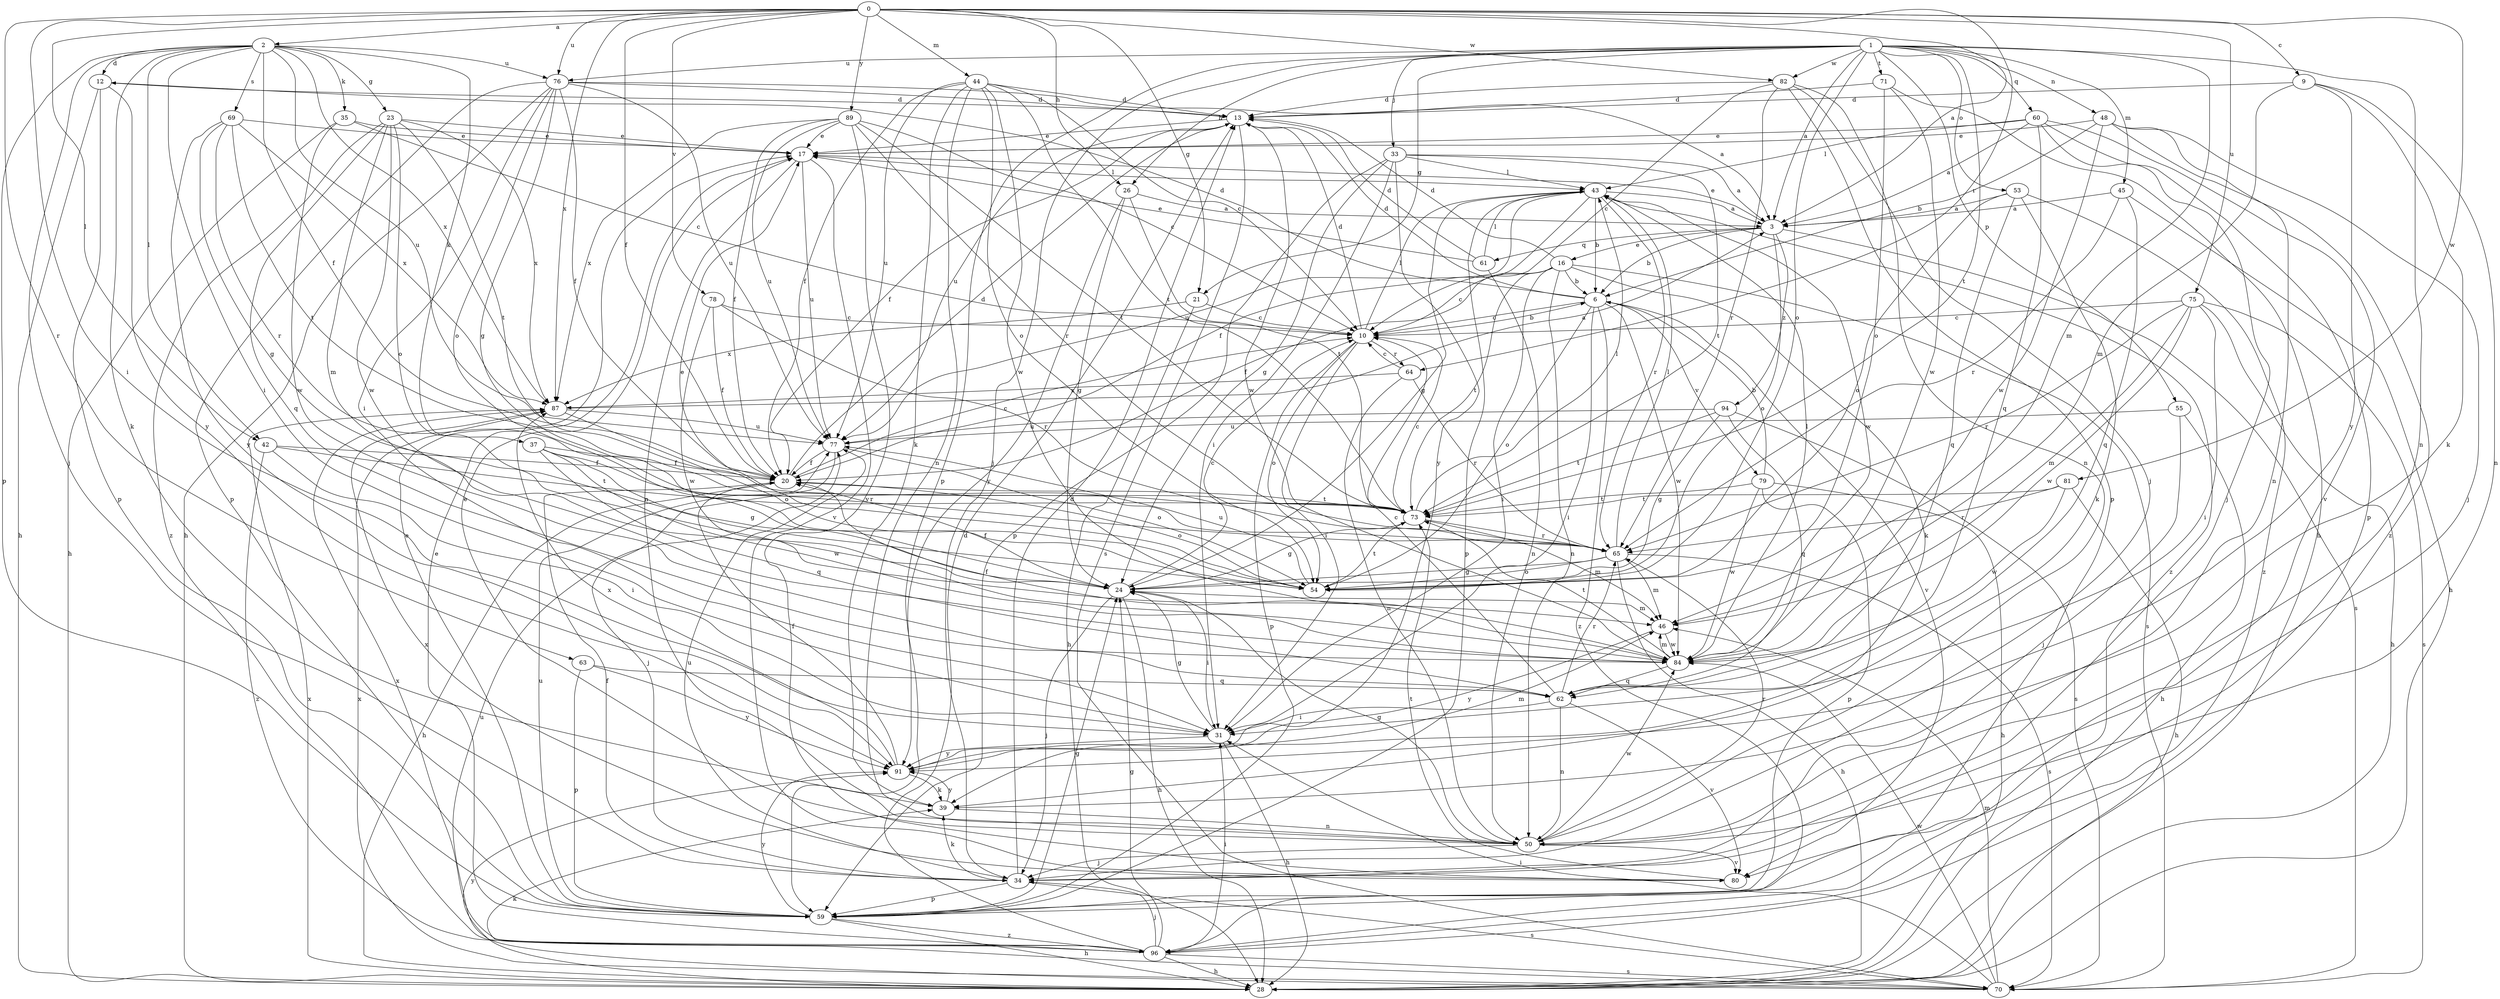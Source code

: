 strict digraph  {
0;
1;
2;
3;
6;
9;
10;
12;
13;
16;
17;
20;
21;
23;
24;
26;
28;
31;
33;
34;
35;
37;
39;
42;
43;
44;
45;
46;
48;
50;
53;
54;
55;
59;
60;
61;
62;
63;
64;
65;
69;
70;
71;
73;
75;
76;
77;
78;
79;
80;
81;
82;
84;
87;
89;
91;
94;
96;
0 -> 2  [label=a];
0 -> 3  [label=a];
0 -> 9  [label=c];
0 -> 20  [label=f];
0 -> 21  [label=g];
0 -> 26  [label=h];
0 -> 31  [label=i];
0 -> 42  [label=l];
0 -> 44  [label=m];
0 -> 63  [label=r];
0 -> 64  [label=r];
0 -> 75  [label=u];
0 -> 76  [label=u];
0 -> 78  [label=v];
0 -> 81  [label=w];
0 -> 82  [label=w];
0 -> 87  [label=x];
0 -> 89  [label=y];
1 -> 3  [label=a];
1 -> 21  [label=g];
1 -> 26  [label=h];
1 -> 33  [label=j];
1 -> 34  [label=j];
1 -> 45  [label=m];
1 -> 46  [label=m];
1 -> 48  [label=n];
1 -> 50  [label=n];
1 -> 53  [label=o];
1 -> 54  [label=o];
1 -> 55  [label=p];
1 -> 59  [label=p];
1 -> 60  [label=q];
1 -> 71  [label=t];
1 -> 73  [label=t];
1 -> 76  [label=u];
1 -> 82  [label=w];
2 -> 12  [label=d];
2 -> 20  [label=f];
2 -> 23  [label=g];
2 -> 31  [label=i];
2 -> 34  [label=j];
2 -> 35  [label=k];
2 -> 37  [label=k];
2 -> 39  [label=k];
2 -> 42  [label=l];
2 -> 59  [label=p];
2 -> 69  [label=s];
2 -> 76  [label=u];
2 -> 77  [label=u];
2 -> 87  [label=x];
3 -> 6  [label=b];
3 -> 16  [label=e];
3 -> 17  [label=e];
3 -> 54  [label=o];
3 -> 61  [label=q];
3 -> 70  [label=s];
3 -> 94  [label=z];
6 -> 10  [label=c];
6 -> 12  [label=d];
6 -> 13  [label=d];
6 -> 31  [label=i];
6 -> 54  [label=o];
6 -> 79  [label=v];
6 -> 80  [label=v];
6 -> 84  [label=w];
6 -> 96  [label=z];
9 -> 13  [label=d];
9 -> 39  [label=k];
9 -> 46  [label=m];
9 -> 50  [label=n];
9 -> 91  [label=y];
10 -> 6  [label=b];
10 -> 13  [label=d];
10 -> 31  [label=i];
10 -> 43  [label=l];
10 -> 54  [label=o];
10 -> 59  [label=p];
10 -> 64  [label=r];
12 -> 13  [label=d];
12 -> 28  [label=h];
12 -> 59  [label=p];
12 -> 91  [label=y];
13 -> 17  [label=e];
13 -> 20  [label=f];
13 -> 70  [label=s];
13 -> 77  [label=u];
13 -> 84  [label=w];
16 -> 6  [label=b];
16 -> 10  [label=c];
16 -> 13  [label=d];
16 -> 20  [label=f];
16 -> 31  [label=i];
16 -> 39  [label=k];
16 -> 50  [label=n];
16 -> 70  [label=s];
16 -> 73  [label=t];
17 -> 43  [label=l];
17 -> 50  [label=n];
17 -> 77  [label=u];
17 -> 80  [label=v];
20 -> 10  [label=c];
20 -> 13  [label=d];
20 -> 28  [label=h];
20 -> 54  [label=o];
20 -> 73  [label=t];
21 -> 10  [label=c];
21 -> 28  [label=h];
21 -> 87  [label=x];
23 -> 17  [label=e];
23 -> 46  [label=m];
23 -> 54  [label=o];
23 -> 62  [label=q];
23 -> 73  [label=t];
23 -> 84  [label=w];
23 -> 87  [label=x];
23 -> 96  [label=z];
24 -> 10  [label=c];
24 -> 20  [label=f];
24 -> 28  [label=h];
24 -> 31  [label=i];
24 -> 34  [label=j];
24 -> 46  [label=m];
26 -> 3  [label=a];
26 -> 24  [label=g];
26 -> 73  [label=t];
26 -> 91  [label=y];
28 -> 87  [label=x];
28 -> 91  [label=y];
31 -> 24  [label=g];
31 -> 28  [label=h];
31 -> 91  [label=y];
33 -> 3  [label=a];
33 -> 24  [label=g];
33 -> 31  [label=i];
33 -> 43  [label=l];
33 -> 59  [label=p];
33 -> 73  [label=t];
33 -> 91  [label=y];
34 -> 13  [label=d];
34 -> 20  [label=f];
34 -> 39  [label=k];
34 -> 59  [label=p];
34 -> 70  [label=s];
34 -> 77  [label=u];
35 -> 10  [label=c];
35 -> 17  [label=e];
35 -> 28  [label=h];
35 -> 84  [label=w];
37 -> 20  [label=f];
37 -> 24  [label=g];
37 -> 62  [label=q];
37 -> 65  [label=r];
37 -> 84  [label=w];
39 -> 50  [label=n];
39 -> 91  [label=y];
42 -> 20  [label=f];
42 -> 31  [label=i];
42 -> 73  [label=t];
42 -> 96  [label=z];
43 -> 3  [label=a];
43 -> 6  [label=b];
43 -> 20  [label=f];
43 -> 24  [label=g];
43 -> 59  [label=p];
43 -> 65  [label=r];
43 -> 77  [label=u];
43 -> 84  [label=w];
43 -> 96  [label=z];
44 -> 10  [label=c];
44 -> 13  [label=d];
44 -> 20  [label=f];
44 -> 39  [label=k];
44 -> 50  [label=n];
44 -> 54  [label=o];
44 -> 73  [label=t];
44 -> 77  [label=u];
44 -> 84  [label=w];
45 -> 3  [label=a];
45 -> 28  [label=h];
45 -> 62  [label=q];
45 -> 65  [label=r];
46 -> 84  [label=w];
46 -> 91  [label=y];
48 -> 6  [label=b];
48 -> 17  [label=e];
48 -> 34  [label=j];
48 -> 50  [label=n];
48 -> 84  [label=w];
48 -> 96  [label=z];
50 -> 17  [label=e];
50 -> 24  [label=g];
50 -> 34  [label=j];
50 -> 65  [label=r];
50 -> 80  [label=v];
50 -> 84  [label=w];
53 -> 3  [label=a];
53 -> 39  [label=k];
53 -> 54  [label=o];
53 -> 62  [label=q];
53 -> 96  [label=z];
54 -> 17  [label=e];
54 -> 73  [label=t];
54 -> 77  [label=u];
55 -> 28  [label=h];
55 -> 34  [label=j];
55 -> 77  [label=u];
59 -> 17  [label=e];
59 -> 24  [label=g];
59 -> 28  [label=h];
59 -> 77  [label=u];
59 -> 91  [label=y];
59 -> 96  [label=z];
60 -> 3  [label=a];
60 -> 17  [label=e];
60 -> 34  [label=j];
60 -> 43  [label=l];
60 -> 59  [label=p];
60 -> 62  [label=q];
60 -> 80  [label=v];
61 -> 13  [label=d];
61 -> 17  [label=e];
61 -> 43  [label=l];
61 -> 50  [label=n];
62 -> 10  [label=c];
62 -> 31  [label=i];
62 -> 50  [label=n];
62 -> 65  [label=r];
62 -> 80  [label=v];
63 -> 59  [label=p];
63 -> 62  [label=q];
63 -> 91  [label=y];
64 -> 10  [label=c];
64 -> 50  [label=n];
64 -> 65  [label=r];
64 -> 87  [label=x];
65 -> 24  [label=g];
65 -> 28  [label=h];
65 -> 43  [label=l];
65 -> 46  [label=m];
65 -> 54  [label=o];
65 -> 70  [label=s];
69 -> 17  [label=e];
69 -> 24  [label=g];
69 -> 65  [label=r];
69 -> 73  [label=t];
69 -> 87  [label=x];
69 -> 91  [label=y];
70 -> 31  [label=i];
70 -> 39  [label=k];
70 -> 46  [label=m];
70 -> 77  [label=u];
70 -> 84  [label=w];
70 -> 87  [label=x];
71 -> 13  [label=d];
71 -> 28  [label=h];
71 -> 54  [label=o];
71 -> 84  [label=w];
73 -> 10  [label=c];
73 -> 24  [label=g];
73 -> 43  [label=l];
73 -> 46  [label=m];
73 -> 65  [label=r];
75 -> 10  [label=c];
75 -> 28  [label=h];
75 -> 31  [label=i];
75 -> 46  [label=m];
75 -> 65  [label=r];
75 -> 70  [label=s];
75 -> 84  [label=w];
76 -> 3  [label=a];
76 -> 13  [label=d];
76 -> 20  [label=f];
76 -> 24  [label=g];
76 -> 28  [label=h];
76 -> 31  [label=i];
76 -> 54  [label=o];
76 -> 59  [label=p];
76 -> 77  [label=u];
77 -> 20  [label=f];
77 -> 34  [label=j];
77 -> 54  [label=o];
78 -> 10  [label=c];
78 -> 20  [label=f];
78 -> 65  [label=r];
78 -> 84  [label=w];
79 -> 6  [label=b];
79 -> 28  [label=h];
79 -> 59  [label=p];
79 -> 73  [label=t];
79 -> 84  [label=w];
80 -> 73  [label=t];
80 -> 87  [label=x];
81 -> 28  [label=h];
81 -> 65  [label=r];
81 -> 73  [label=t];
81 -> 84  [label=w];
82 -> 10  [label=c];
82 -> 13  [label=d];
82 -> 34  [label=j];
82 -> 50  [label=n];
82 -> 59  [label=p];
82 -> 65  [label=r];
84 -> 20  [label=f];
84 -> 43  [label=l];
84 -> 46  [label=m];
84 -> 62  [label=q];
84 -> 73  [label=t];
87 -> 3  [label=a];
87 -> 54  [label=o];
87 -> 77  [label=u];
89 -> 10  [label=c];
89 -> 17  [label=e];
89 -> 20  [label=f];
89 -> 65  [label=r];
89 -> 73  [label=t];
89 -> 77  [label=u];
89 -> 80  [label=v];
89 -> 87  [label=x];
91 -> 20  [label=f];
91 -> 39  [label=k];
91 -> 46  [label=m];
91 -> 87  [label=x];
94 -> 24  [label=g];
94 -> 62  [label=q];
94 -> 70  [label=s];
94 -> 73  [label=t];
94 -> 77  [label=u];
96 -> 13  [label=d];
96 -> 17  [label=e];
96 -> 24  [label=g];
96 -> 28  [label=h];
96 -> 31  [label=i];
96 -> 34  [label=j];
96 -> 70  [label=s];
96 -> 87  [label=x];
}
